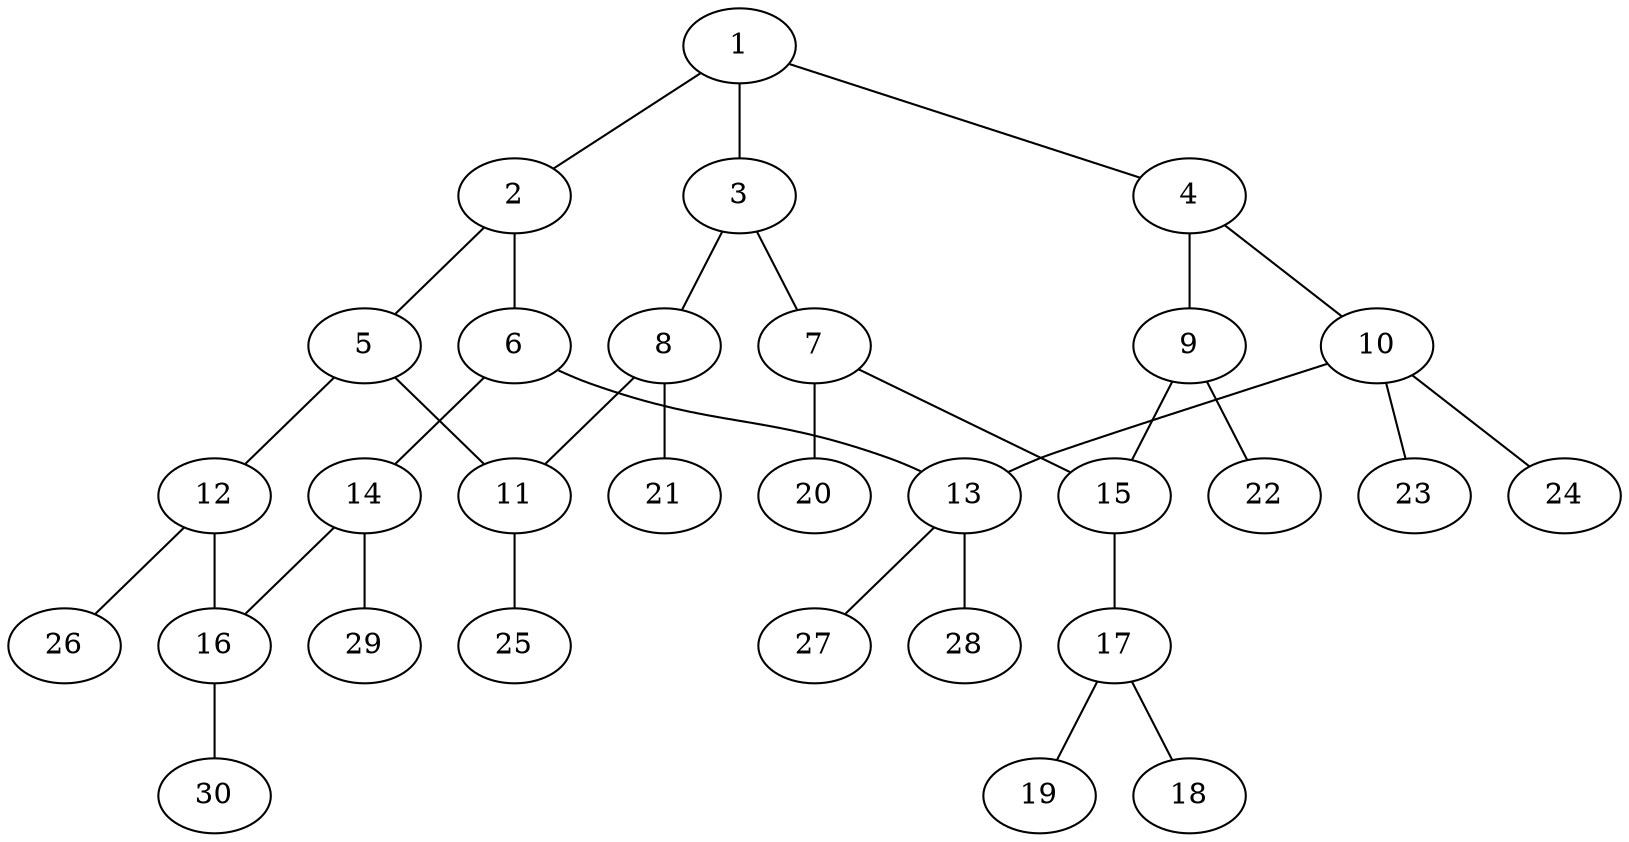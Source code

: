 graph molecule_444 {
	1	 [chem=C];
	2	 [chem=C];
	1 -- 2	 [valence=1];
	3	 [chem=C];
	1 -- 3	 [valence=2];
	4	 [chem=C];
	1 -- 4	 [valence=1];
	5	 [chem=C];
	2 -- 5	 [valence=2];
	6	 [chem=C];
	2 -- 6	 [valence=1];
	7	 [chem=C];
	3 -- 7	 [valence=1];
	8	 [chem=C];
	3 -- 8	 [valence=1];
	9	 [chem=C];
	4 -- 9	 [valence=2];
	10	 [chem=C];
	4 -- 10	 [valence=1];
	11	 [chem=C];
	5 -- 11	 [valence=1];
	12	 [chem=C];
	5 -- 12	 [valence=1];
	13	 [chem=C];
	6 -- 13	 [valence=1];
	14	 [chem=C];
	6 -- 14	 [valence=2];
	15	 [chem=C];
	7 -- 15	 [valence=2];
	20	 [chem=H];
	7 -- 20	 [valence=1];
	8 -- 11	 [valence=2];
	21	 [chem=H];
	8 -- 21	 [valence=1];
	9 -- 15	 [valence=1];
	22	 [chem=H];
	9 -- 22	 [valence=1];
	10 -- 13	 [valence=1];
	23	 [chem=H];
	10 -- 23	 [valence=1];
	24	 [chem=H];
	10 -- 24	 [valence=1];
	25	 [chem=H];
	11 -- 25	 [valence=1];
	16	 [chem=C];
	12 -- 16	 [valence=2];
	26	 [chem=H];
	12 -- 26	 [valence=1];
	27	 [chem=H];
	13 -- 27	 [valence=1];
	28	 [chem=H];
	13 -- 28	 [valence=1];
	14 -- 16	 [valence=1];
	29	 [chem=H];
	14 -- 29	 [valence=1];
	17	 [chem=N];
	15 -- 17	 [valence=1];
	30	 [chem=H];
	16 -- 30	 [valence=1];
	18	 [chem=O];
	17 -- 18	 [valence=2];
	19	 [chem=O];
	17 -- 19	 [valence=1];
}
